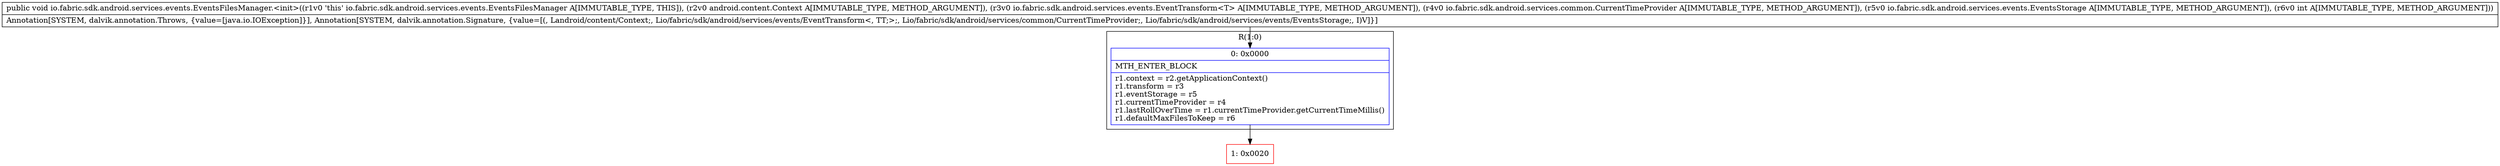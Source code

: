 digraph "CFG forio.fabric.sdk.android.services.events.EventsFilesManager.\<init\>(Landroid\/content\/Context;Lio\/fabric\/sdk\/android\/services\/events\/EventTransform;Lio\/fabric\/sdk\/android\/services\/common\/CurrentTimeProvider;Lio\/fabric\/sdk\/android\/services\/events\/EventsStorage;I)V" {
subgraph cluster_Region_1197707084 {
label = "R(1:0)";
node [shape=record,color=blue];
Node_0 [shape=record,label="{0\:\ 0x0000|MTH_ENTER_BLOCK\l|r1.context = r2.getApplicationContext()\lr1.transform = r3\lr1.eventStorage = r5\lr1.currentTimeProvider = r4\lr1.lastRollOverTime = r1.currentTimeProvider.getCurrentTimeMillis()\lr1.defaultMaxFilesToKeep = r6\l}"];
}
Node_1 [shape=record,color=red,label="{1\:\ 0x0020}"];
MethodNode[shape=record,label="{public void io.fabric.sdk.android.services.events.EventsFilesManager.\<init\>((r1v0 'this' io.fabric.sdk.android.services.events.EventsFilesManager A[IMMUTABLE_TYPE, THIS]), (r2v0 android.content.Context A[IMMUTABLE_TYPE, METHOD_ARGUMENT]), (r3v0 io.fabric.sdk.android.services.events.EventTransform\<T\> A[IMMUTABLE_TYPE, METHOD_ARGUMENT]), (r4v0 io.fabric.sdk.android.services.common.CurrentTimeProvider A[IMMUTABLE_TYPE, METHOD_ARGUMENT]), (r5v0 io.fabric.sdk.android.services.events.EventsStorage A[IMMUTABLE_TYPE, METHOD_ARGUMENT]), (r6v0 int A[IMMUTABLE_TYPE, METHOD_ARGUMENT]))  | Annotation[SYSTEM, dalvik.annotation.Throws, \{value=[java.io.IOException]\}], Annotation[SYSTEM, dalvik.annotation.Signature, \{value=[(, Landroid\/content\/Context;, Lio\/fabric\/sdk\/android\/services\/events\/EventTransform\<, TT;\>;, Lio\/fabric\/sdk\/android\/services\/common\/CurrentTimeProvider;, Lio\/fabric\/sdk\/android\/services\/events\/EventsStorage;, I)V]\}]\l}"];
MethodNode -> Node_0;
Node_0 -> Node_1;
}

